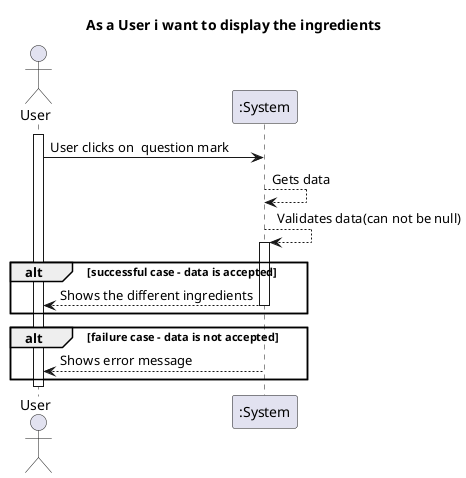 @startuml
'https://plantuml.com/sequence-diagram
actor "User" as MD
title As a User i want to display the ingredients

activate MD
MD -> ":System" : User clicks on  question mark
":System" --> ":System" : Gets data
":System" --> ":System" : Validates data(can not be null)
alt successful case - data is accepted
activate ":System"
":System" --> MD : Shows the different ingredients
deactivate ":System"

end

alt failure case - data is not accepted
activate ":System"
":System" --> MD : Shows error message
deactivate ":System"

end
deactivate MD
@enduml